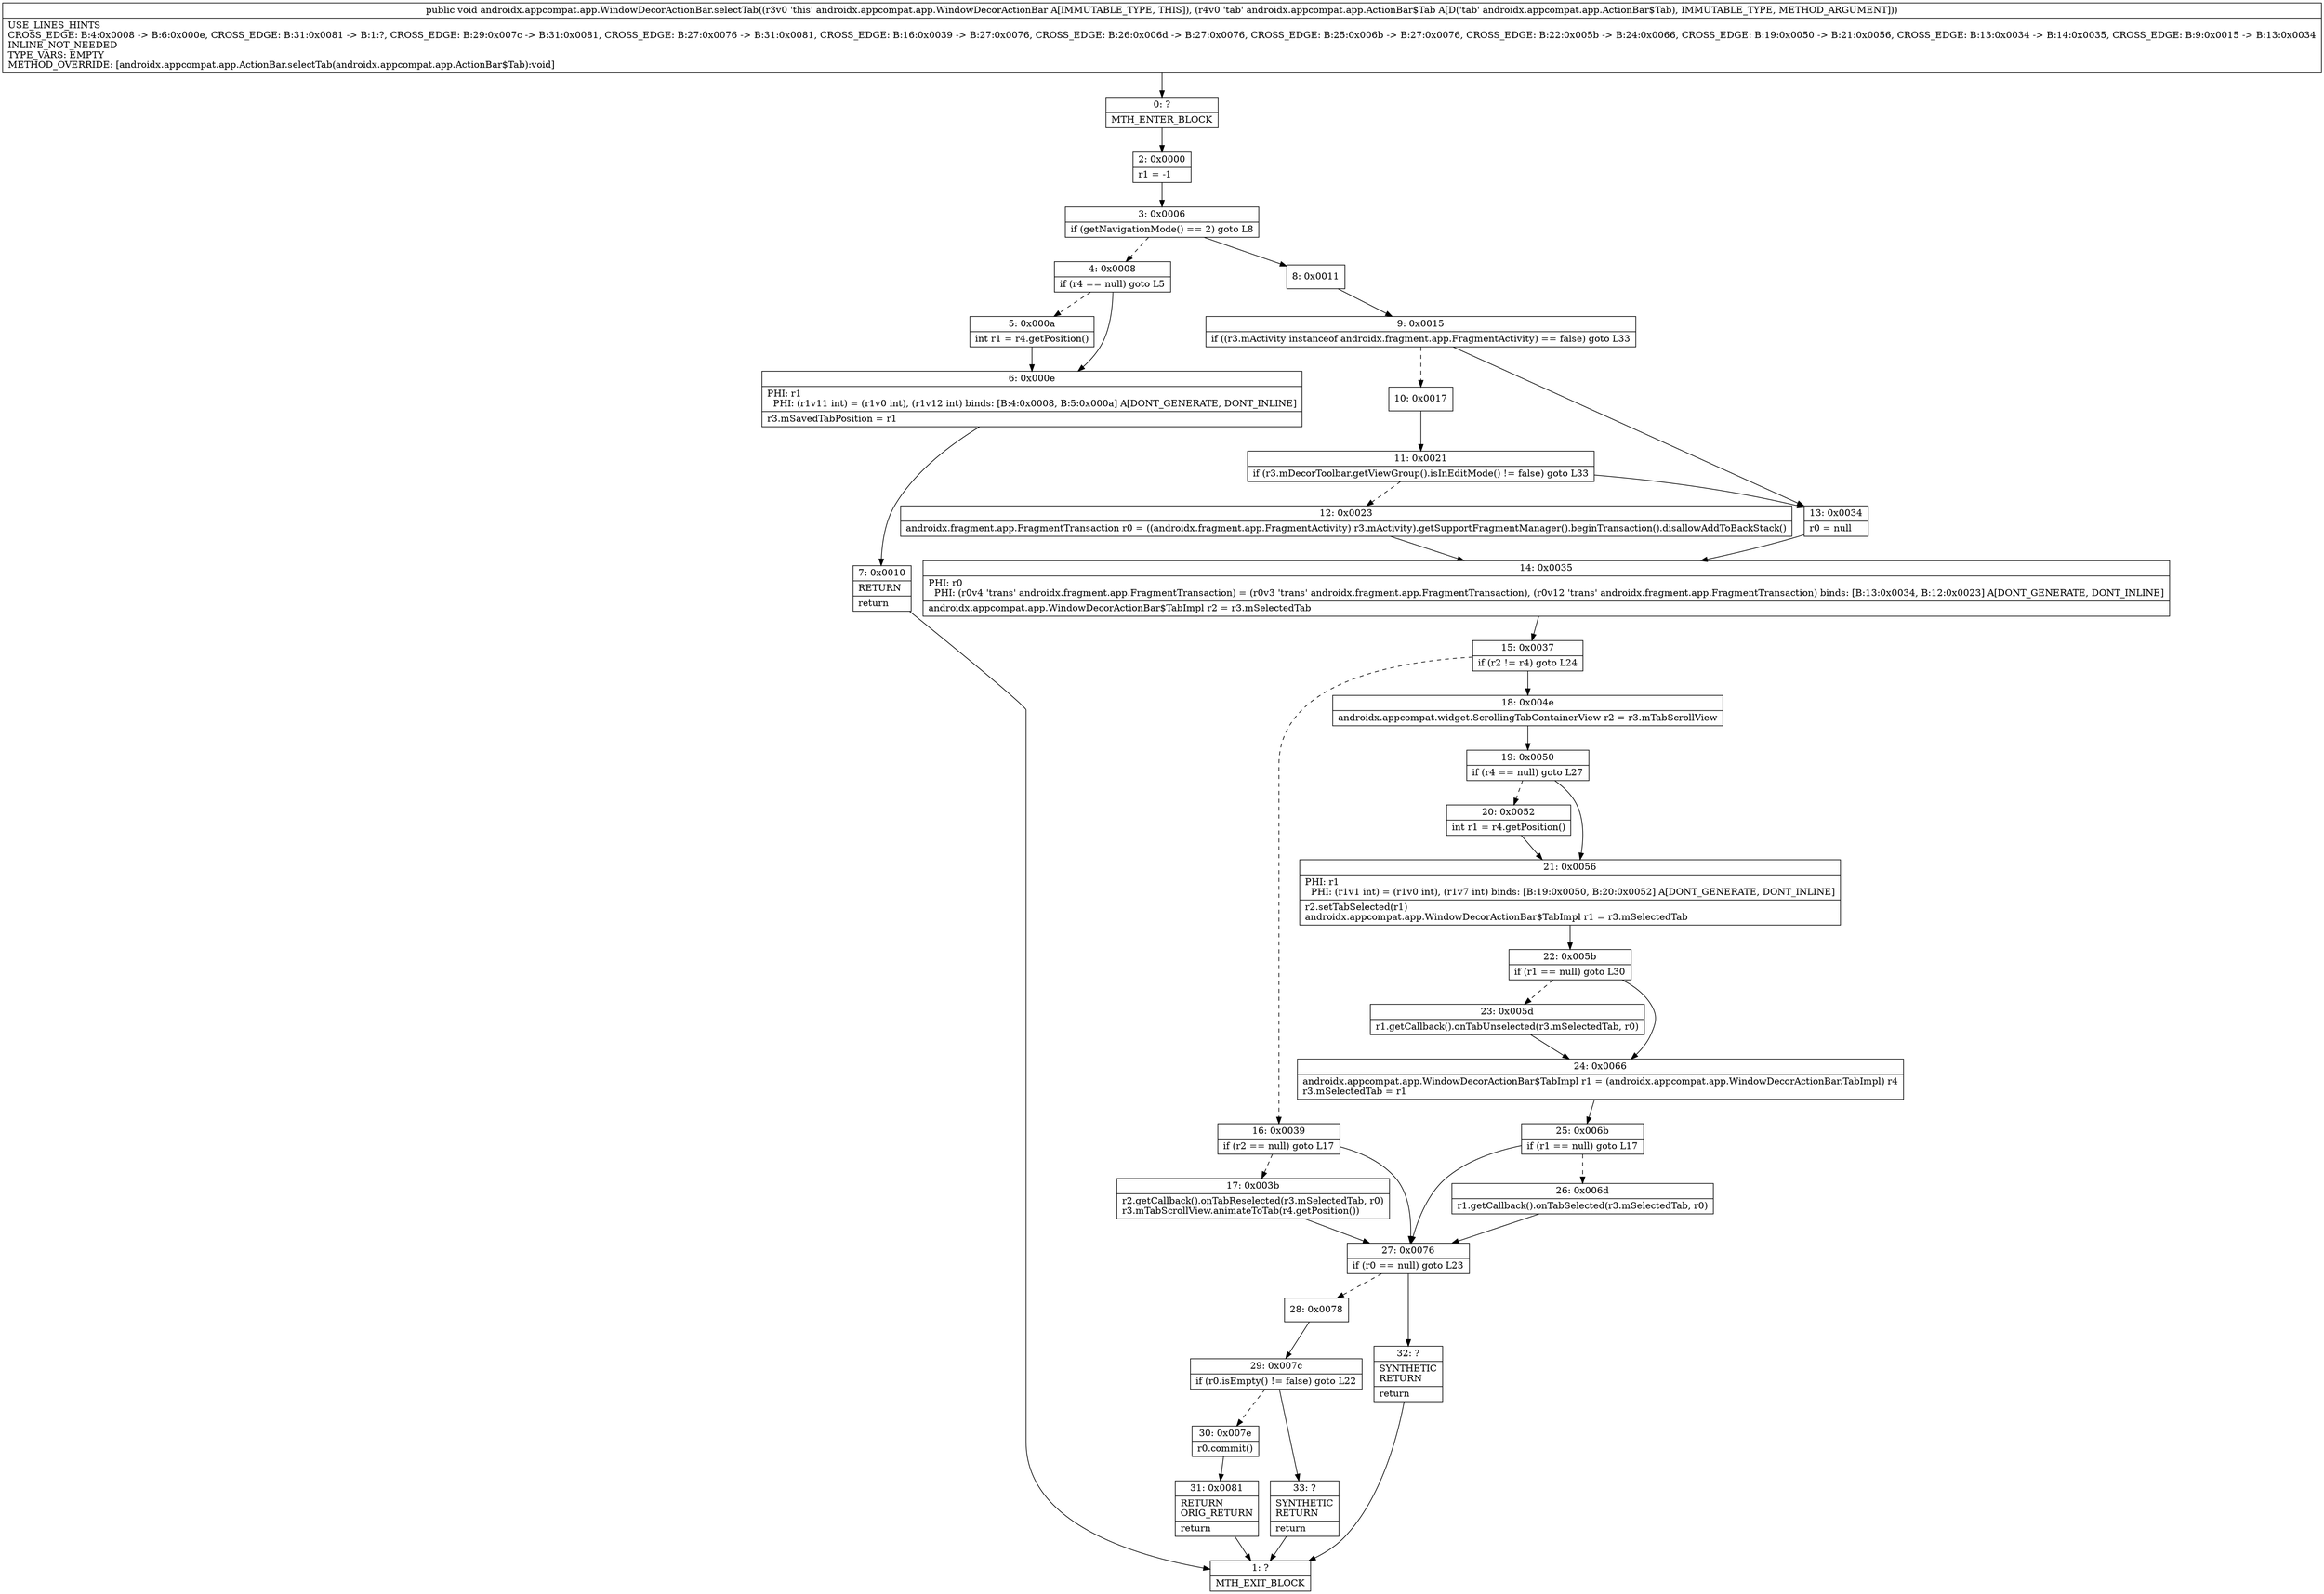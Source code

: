 digraph "CFG forandroidx.appcompat.app.WindowDecorActionBar.selectTab(Landroidx\/appcompat\/app\/ActionBar$Tab;)V" {
Node_0 [shape=record,label="{0\:\ ?|MTH_ENTER_BLOCK\l}"];
Node_2 [shape=record,label="{2\:\ 0x0000|r1 = \-1\l}"];
Node_3 [shape=record,label="{3\:\ 0x0006|if (getNavigationMode() == 2) goto L8\l}"];
Node_4 [shape=record,label="{4\:\ 0x0008|if (r4 == null) goto L5\l}"];
Node_5 [shape=record,label="{5\:\ 0x000a|int r1 = r4.getPosition()\l}"];
Node_6 [shape=record,label="{6\:\ 0x000e|PHI: r1 \l  PHI: (r1v11 int) = (r1v0 int), (r1v12 int) binds: [B:4:0x0008, B:5:0x000a] A[DONT_GENERATE, DONT_INLINE]\l|r3.mSavedTabPosition = r1\l}"];
Node_7 [shape=record,label="{7\:\ 0x0010|RETURN\l|return\l}"];
Node_1 [shape=record,label="{1\:\ ?|MTH_EXIT_BLOCK\l}"];
Node_8 [shape=record,label="{8\:\ 0x0011}"];
Node_9 [shape=record,label="{9\:\ 0x0015|if ((r3.mActivity instanceof androidx.fragment.app.FragmentActivity) == false) goto L33\l}"];
Node_10 [shape=record,label="{10\:\ 0x0017}"];
Node_11 [shape=record,label="{11\:\ 0x0021|if (r3.mDecorToolbar.getViewGroup().isInEditMode() != false) goto L33\l}"];
Node_12 [shape=record,label="{12\:\ 0x0023|androidx.fragment.app.FragmentTransaction r0 = ((androidx.fragment.app.FragmentActivity) r3.mActivity).getSupportFragmentManager().beginTransaction().disallowAddToBackStack()\l}"];
Node_14 [shape=record,label="{14\:\ 0x0035|PHI: r0 \l  PHI: (r0v4 'trans' androidx.fragment.app.FragmentTransaction) = (r0v3 'trans' androidx.fragment.app.FragmentTransaction), (r0v12 'trans' androidx.fragment.app.FragmentTransaction) binds: [B:13:0x0034, B:12:0x0023] A[DONT_GENERATE, DONT_INLINE]\l|androidx.appcompat.app.WindowDecorActionBar$TabImpl r2 = r3.mSelectedTab\l}"];
Node_15 [shape=record,label="{15\:\ 0x0037|if (r2 != r4) goto L24\l}"];
Node_16 [shape=record,label="{16\:\ 0x0039|if (r2 == null) goto L17\l}"];
Node_17 [shape=record,label="{17\:\ 0x003b|r2.getCallback().onTabReselected(r3.mSelectedTab, r0)\lr3.mTabScrollView.animateToTab(r4.getPosition())\l}"];
Node_27 [shape=record,label="{27\:\ 0x0076|if (r0 == null) goto L23\l}"];
Node_28 [shape=record,label="{28\:\ 0x0078}"];
Node_29 [shape=record,label="{29\:\ 0x007c|if (r0.isEmpty() != false) goto L22\l}"];
Node_30 [shape=record,label="{30\:\ 0x007e|r0.commit()\l}"];
Node_31 [shape=record,label="{31\:\ 0x0081|RETURN\lORIG_RETURN\l|return\l}"];
Node_33 [shape=record,label="{33\:\ ?|SYNTHETIC\lRETURN\l|return\l}"];
Node_32 [shape=record,label="{32\:\ ?|SYNTHETIC\lRETURN\l|return\l}"];
Node_18 [shape=record,label="{18\:\ 0x004e|androidx.appcompat.widget.ScrollingTabContainerView r2 = r3.mTabScrollView\l}"];
Node_19 [shape=record,label="{19\:\ 0x0050|if (r4 == null) goto L27\l}"];
Node_20 [shape=record,label="{20\:\ 0x0052|int r1 = r4.getPosition()\l}"];
Node_21 [shape=record,label="{21\:\ 0x0056|PHI: r1 \l  PHI: (r1v1 int) = (r1v0 int), (r1v7 int) binds: [B:19:0x0050, B:20:0x0052] A[DONT_GENERATE, DONT_INLINE]\l|r2.setTabSelected(r1)\landroidx.appcompat.app.WindowDecorActionBar$TabImpl r1 = r3.mSelectedTab\l}"];
Node_22 [shape=record,label="{22\:\ 0x005b|if (r1 == null) goto L30\l}"];
Node_23 [shape=record,label="{23\:\ 0x005d|r1.getCallback().onTabUnselected(r3.mSelectedTab, r0)\l}"];
Node_24 [shape=record,label="{24\:\ 0x0066|androidx.appcompat.app.WindowDecorActionBar$TabImpl r1 = (androidx.appcompat.app.WindowDecorActionBar.TabImpl) r4\lr3.mSelectedTab = r1\l}"];
Node_25 [shape=record,label="{25\:\ 0x006b|if (r1 == null) goto L17\l}"];
Node_26 [shape=record,label="{26\:\ 0x006d|r1.getCallback().onTabSelected(r3.mSelectedTab, r0)\l}"];
Node_13 [shape=record,label="{13\:\ 0x0034|r0 = null\l}"];
MethodNode[shape=record,label="{public void androidx.appcompat.app.WindowDecorActionBar.selectTab((r3v0 'this' androidx.appcompat.app.WindowDecorActionBar A[IMMUTABLE_TYPE, THIS]), (r4v0 'tab' androidx.appcompat.app.ActionBar$Tab A[D('tab' androidx.appcompat.app.ActionBar$Tab), IMMUTABLE_TYPE, METHOD_ARGUMENT]))  | USE_LINES_HINTS\lCROSS_EDGE: B:4:0x0008 \-\> B:6:0x000e, CROSS_EDGE: B:31:0x0081 \-\> B:1:?, CROSS_EDGE: B:29:0x007c \-\> B:31:0x0081, CROSS_EDGE: B:27:0x0076 \-\> B:31:0x0081, CROSS_EDGE: B:16:0x0039 \-\> B:27:0x0076, CROSS_EDGE: B:26:0x006d \-\> B:27:0x0076, CROSS_EDGE: B:25:0x006b \-\> B:27:0x0076, CROSS_EDGE: B:22:0x005b \-\> B:24:0x0066, CROSS_EDGE: B:19:0x0050 \-\> B:21:0x0056, CROSS_EDGE: B:13:0x0034 \-\> B:14:0x0035, CROSS_EDGE: B:9:0x0015 \-\> B:13:0x0034\lINLINE_NOT_NEEDED\lTYPE_VARS: EMPTY\lMETHOD_OVERRIDE: [androidx.appcompat.app.ActionBar.selectTab(androidx.appcompat.app.ActionBar$Tab):void]\l}"];
MethodNode -> Node_0;Node_0 -> Node_2;
Node_2 -> Node_3;
Node_3 -> Node_4[style=dashed];
Node_3 -> Node_8;
Node_4 -> Node_5[style=dashed];
Node_4 -> Node_6;
Node_5 -> Node_6;
Node_6 -> Node_7;
Node_7 -> Node_1;
Node_8 -> Node_9;
Node_9 -> Node_10[style=dashed];
Node_9 -> Node_13;
Node_10 -> Node_11;
Node_11 -> Node_12[style=dashed];
Node_11 -> Node_13;
Node_12 -> Node_14;
Node_14 -> Node_15;
Node_15 -> Node_16[style=dashed];
Node_15 -> Node_18;
Node_16 -> Node_17[style=dashed];
Node_16 -> Node_27;
Node_17 -> Node_27;
Node_27 -> Node_28[style=dashed];
Node_27 -> Node_32;
Node_28 -> Node_29;
Node_29 -> Node_30[style=dashed];
Node_29 -> Node_33;
Node_30 -> Node_31;
Node_31 -> Node_1;
Node_33 -> Node_1;
Node_32 -> Node_1;
Node_18 -> Node_19;
Node_19 -> Node_20[style=dashed];
Node_19 -> Node_21;
Node_20 -> Node_21;
Node_21 -> Node_22;
Node_22 -> Node_23[style=dashed];
Node_22 -> Node_24;
Node_23 -> Node_24;
Node_24 -> Node_25;
Node_25 -> Node_26[style=dashed];
Node_25 -> Node_27;
Node_26 -> Node_27;
Node_13 -> Node_14;
}

